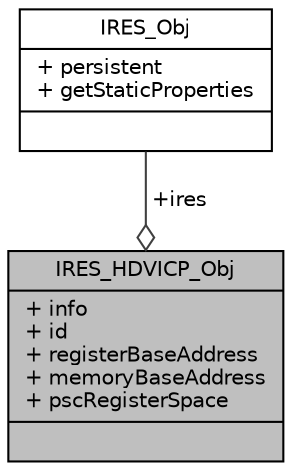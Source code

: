 digraph "IRES_HDVICP_Obj"
{
  edge [fontname="Helvetica",fontsize="10",labelfontname="Helvetica",labelfontsize="10"];
  node [fontname="Helvetica",fontsize="10",shape=record];
  Node1 [label="{IRES_HDVICP_Obj\n|+ info\l+ id\l+ registerBaseAddress\l+ memoryBaseAddress\l+ pscRegisterSpace\l|}",height=0.2,width=0.4,color="black", fillcolor="grey75", style="filled", fontcolor="black"];
  Node2 -> Node1 [color="grey25",fontsize="10",style="solid",label=" +ires" ,arrowhead="odiamond",fontname="Helvetica"];
  Node2 [label="{IRES_Obj\n|+ persistent\l+ getStaticProperties\l|}",height=0.2,width=0.4,color="black", fillcolor="white", style="filled",URL="$struct_i_r_e_s___obj.html",tooltip="IRES_Obj holds the private state associated with each logical resource. "];
}
